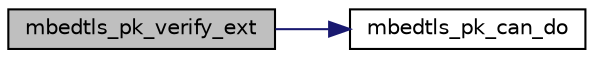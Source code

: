 digraph "mbedtls_pk_verify_ext"
{
 // LATEX_PDF_SIZE
  edge [fontname="Helvetica",fontsize="10",labelfontname="Helvetica",labelfontsize="10"];
  node [fontname="Helvetica",fontsize="10",shape=record];
  rankdir="LR";
  Node1 [label="mbedtls_pk_verify_ext",height=0.2,width=0.4,color="black", fillcolor="grey75", style="filled", fontcolor="black",tooltip="Verify signature, with options. (Includes verification of the padding depending on type...."];
  Node1 -> Node2 [color="midnightblue",fontsize="10",style="solid",fontname="Helvetica"];
  Node2 [label="mbedtls_pk_can_do",height=0.2,width=0.4,color="black", fillcolor="white", style="filled",URL="$db/dbd/pk_8c.html#a2d72c66f5e78abe153bdf08874aaabf6",tooltip="Tell if a context can do the operation given by type."];
}
